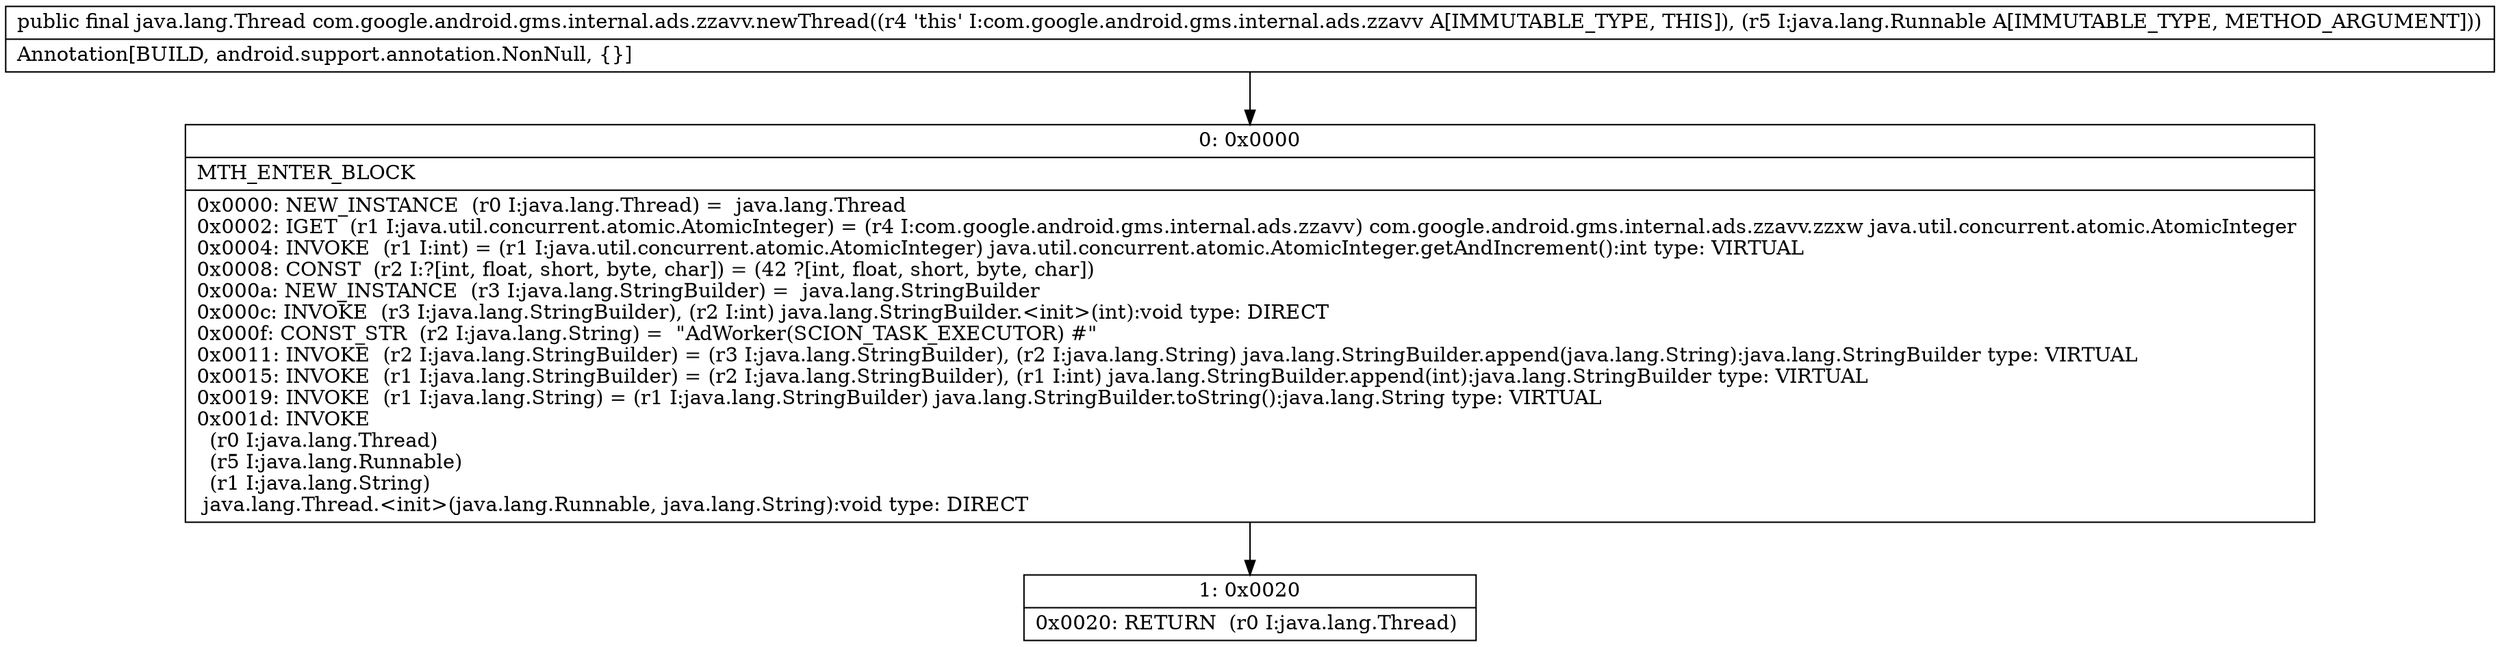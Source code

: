 digraph "CFG forcom.google.android.gms.internal.ads.zzavv.newThread(Ljava\/lang\/Runnable;)Ljava\/lang\/Thread;" {
Node_0 [shape=record,label="{0\:\ 0x0000|MTH_ENTER_BLOCK\l|0x0000: NEW_INSTANCE  (r0 I:java.lang.Thread) =  java.lang.Thread \l0x0002: IGET  (r1 I:java.util.concurrent.atomic.AtomicInteger) = (r4 I:com.google.android.gms.internal.ads.zzavv) com.google.android.gms.internal.ads.zzavv.zzxw java.util.concurrent.atomic.AtomicInteger \l0x0004: INVOKE  (r1 I:int) = (r1 I:java.util.concurrent.atomic.AtomicInteger) java.util.concurrent.atomic.AtomicInteger.getAndIncrement():int type: VIRTUAL \l0x0008: CONST  (r2 I:?[int, float, short, byte, char]) = (42 ?[int, float, short, byte, char]) \l0x000a: NEW_INSTANCE  (r3 I:java.lang.StringBuilder) =  java.lang.StringBuilder \l0x000c: INVOKE  (r3 I:java.lang.StringBuilder), (r2 I:int) java.lang.StringBuilder.\<init\>(int):void type: DIRECT \l0x000f: CONST_STR  (r2 I:java.lang.String) =  \"AdWorker(SCION_TASK_EXECUTOR) #\" \l0x0011: INVOKE  (r2 I:java.lang.StringBuilder) = (r3 I:java.lang.StringBuilder), (r2 I:java.lang.String) java.lang.StringBuilder.append(java.lang.String):java.lang.StringBuilder type: VIRTUAL \l0x0015: INVOKE  (r1 I:java.lang.StringBuilder) = (r2 I:java.lang.StringBuilder), (r1 I:int) java.lang.StringBuilder.append(int):java.lang.StringBuilder type: VIRTUAL \l0x0019: INVOKE  (r1 I:java.lang.String) = (r1 I:java.lang.StringBuilder) java.lang.StringBuilder.toString():java.lang.String type: VIRTUAL \l0x001d: INVOKE  \l  (r0 I:java.lang.Thread)\l  (r5 I:java.lang.Runnable)\l  (r1 I:java.lang.String)\l java.lang.Thread.\<init\>(java.lang.Runnable, java.lang.String):void type: DIRECT \l}"];
Node_1 [shape=record,label="{1\:\ 0x0020|0x0020: RETURN  (r0 I:java.lang.Thread) \l}"];
MethodNode[shape=record,label="{public final java.lang.Thread com.google.android.gms.internal.ads.zzavv.newThread((r4 'this' I:com.google.android.gms.internal.ads.zzavv A[IMMUTABLE_TYPE, THIS]), (r5 I:java.lang.Runnable A[IMMUTABLE_TYPE, METHOD_ARGUMENT]))  | Annotation[BUILD, android.support.annotation.NonNull, \{\}]\l}"];
MethodNode -> Node_0;
Node_0 -> Node_1;
}

